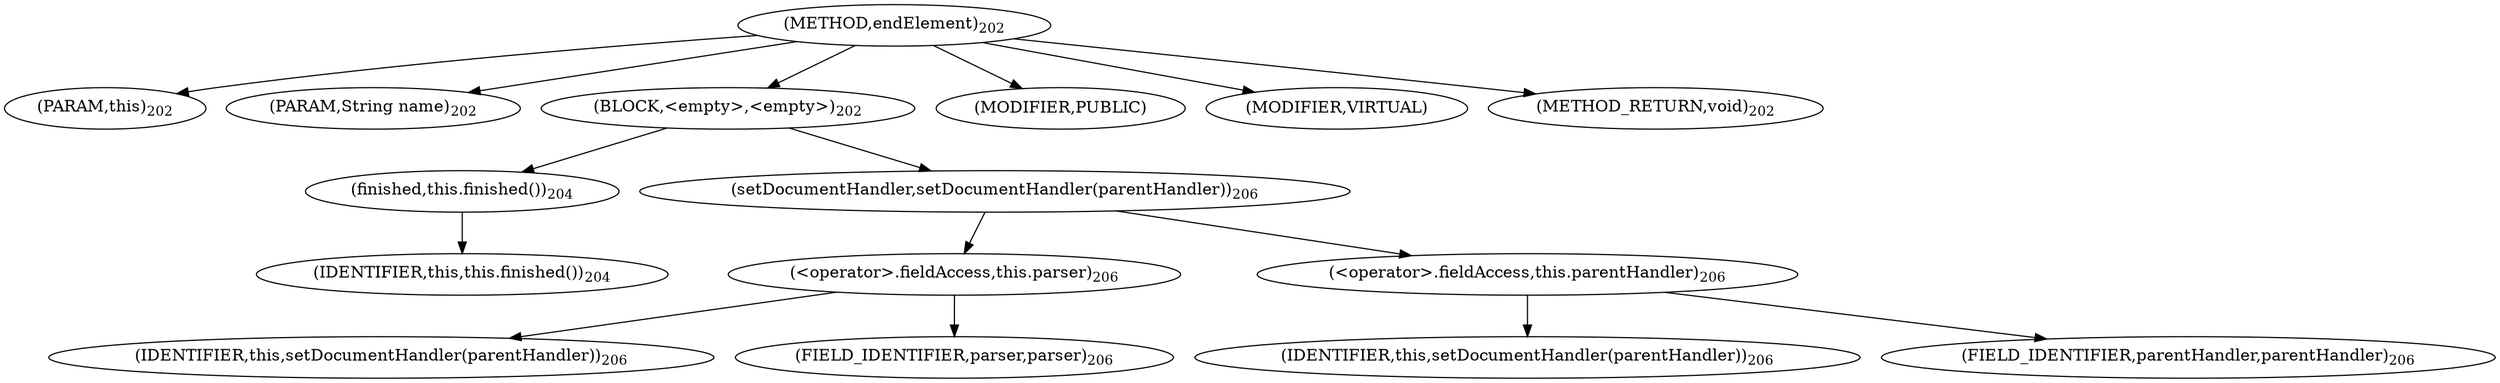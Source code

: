 digraph "endElement" {  
"532" [label = <(METHOD,endElement)<SUB>202</SUB>> ]
"17" [label = <(PARAM,this)<SUB>202</SUB>> ]
"533" [label = <(PARAM,String name)<SUB>202</SUB>> ]
"534" [label = <(BLOCK,&lt;empty&gt;,&lt;empty&gt;)<SUB>202</SUB>> ]
"535" [label = <(finished,this.finished())<SUB>204</SUB>> ]
"16" [label = <(IDENTIFIER,this,this.finished())<SUB>204</SUB>> ]
"536" [label = <(setDocumentHandler,setDocumentHandler(parentHandler))<SUB>206</SUB>> ]
"537" [label = <(&lt;operator&gt;.fieldAccess,this.parser)<SUB>206</SUB>> ]
"538" [label = <(IDENTIFIER,this,setDocumentHandler(parentHandler))<SUB>206</SUB>> ]
"539" [label = <(FIELD_IDENTIFIER,parser,parser)<SUB>206</SUB>> ]
"540" [label = <(&lt;operator&gt;.fieldAccess,this.parentHandler)<SUB>206</SUB>> ]
"541" [label = <(IDENTIFIER,this,setDocumentHandler(parentHandler))<SUB>206</SUB>> ]
"542" [label = <(FIELD_IDENTIFIER,parentHandler,parentHandler)<SUB>206</SUB>> ]
"543" [label = <(MODIFIER,PUBLIC)> ]
"544" [label = <(MODIFIER,VIRTUAL)> ]
"545" [label = <(METHOD_RETURN,void)<SUB>202</SUB>> ]
  "532" -> "17" 
  "532" -> "533" 
  "532" -> "534" 
  "532" -> "543" 
  "532" -> "544" 
  "532" -> "545" 
  "534" -> "535" 
  "534" -> "536" 
  "535" -> "16" 
  "536" -> "537" 
  "536" -> "540" 
  "537" -> "538" 
  "537" -> "539" 
  "540" -> "541" 
  "540" -> "542" 
}

